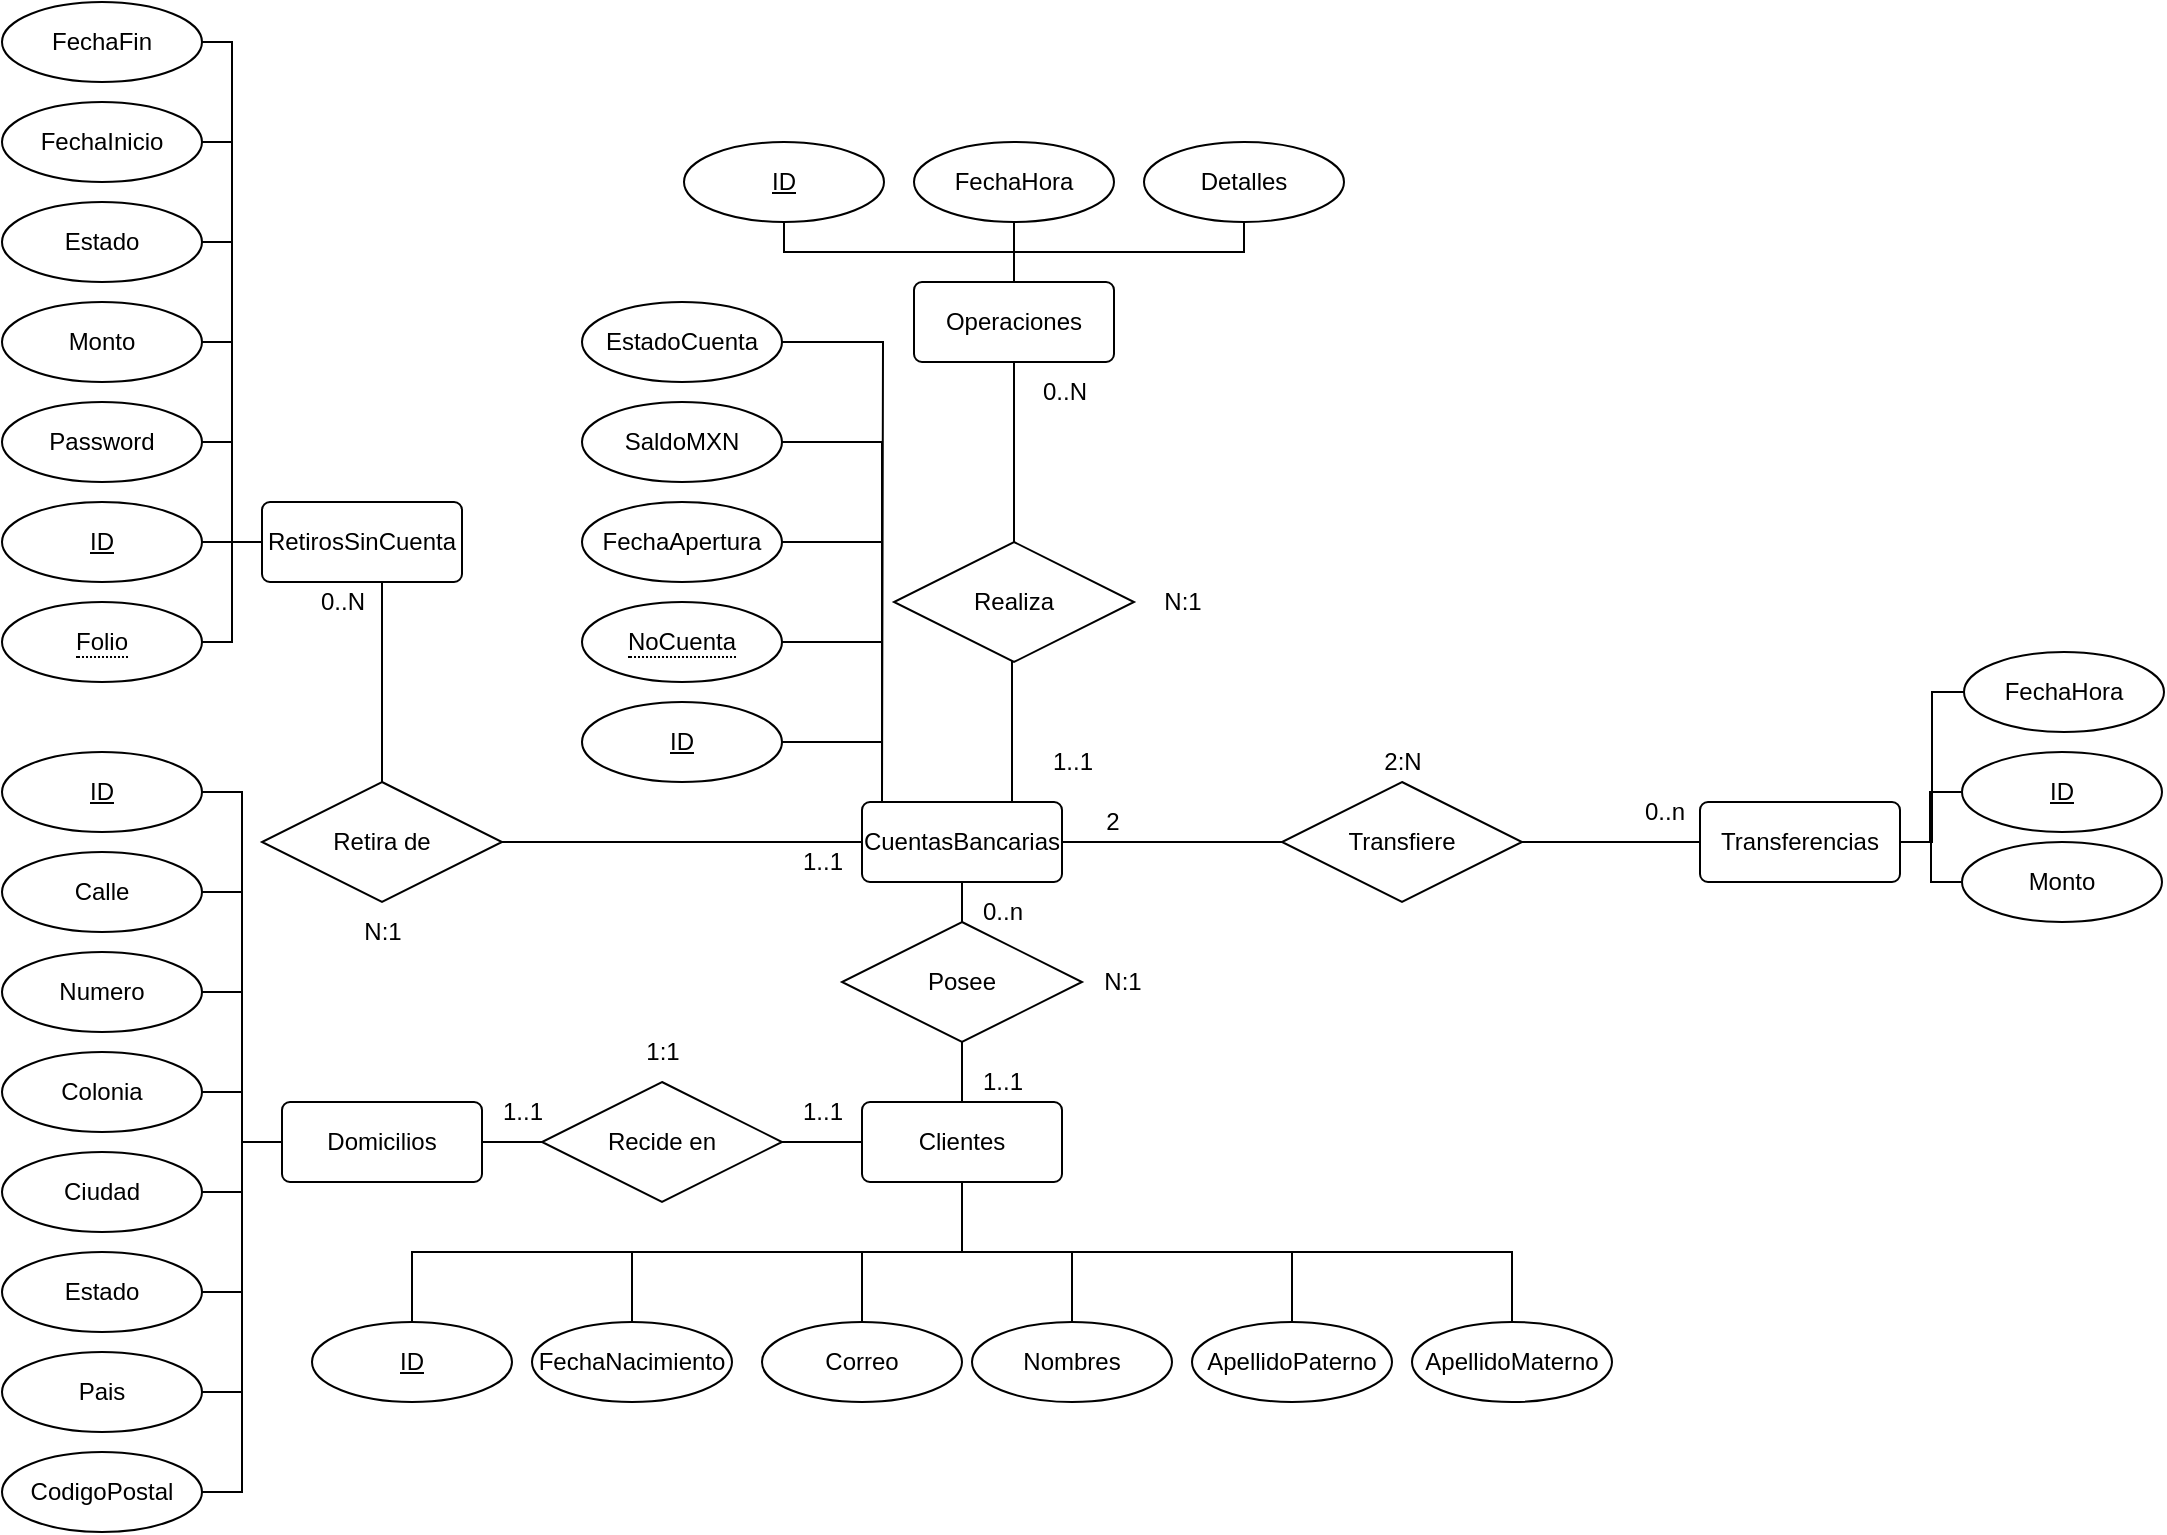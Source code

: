 <mxfile version="20.3.0" type="device"><diagram id="FTjjkDcFqtZ9hvYi8nfr" name="Página-1"><mxGraphModel dx="2249" dy="2026" grid="1" gridSize="10" guides="1" tooltips="1" connect="1" arrows="1" fold="1" page="1" pageScale="1" pageWidth="827" pageHeight="1169" math="0" shadow="0"><root><mxCell id="0"/><mxCell id="1" parent="0"/><mxCell id="m9mC9XjdHp8ycfuZc2wy-53" style="edgeStyle=orthogonalEdgeStyle;rounded=0;orthogonalLoop=1;jettySize=auto;html=1;entryX=1;entryY=0.5;entryDx=0;entryDy=0;endArrow=none;endFill=0;" parent="1" source="m9mC9XjdHp8ycfuZc2wy-1" target="m9mC9XjdHp8ycfuZc2wy-52" edge="1"><mxGeometry relative="1" as="geometry"/></mxCell><mxCell id="m9mC9XjdHp8ycfuZc2wy-61" style="edgeStyle=elbowEdgeStyle;rounded=0;orthogonalLoop=1;jettySize=auto;html=1;entryX=0.5;entryY=0;entryDx=0;entryDy=0;endArrow=none;endFill=0;elbow=vertical;exitX=0.5;exitY=1;exitDx=0;exitDy=0;" parent="1" source="m9mC9XjdHp8ycfuZc2wy-1" target="m9mC9XjdHp8ycfuZc2wy-6" edge="1"><mxGeometry relative="1" as="geometry"><mxPoint x="-61" y="140" as="sourcePoint"/></mxGeometry></mxCell><mxCell id="m9mC9XjdHp8ycfuZc2wy-63" style="edgeStyle=elbowEdgeStyle;rounded=0;orthogonalLoop=1;jettySize=auto;elbow=vertical;html=1;entryX=0.5;entryY=0;entryDx=0;entryDy=0;endArrow=none;endFill=0;exitX=0.5;exitY=1;exitDx=0;exitDy=0;" parent="1" source="m9mC9XjdHp8ycfuZc2wy-1" target="m9mC9XjdHp8ycfuZc2wy-18" edge="1"><mxGeometry relative="1" as="geometry"><mxPoint x="-61" y="140" as="sourcePoint"/></mxGeometry></mxCell><mxCell id="m9mC9XjdHp8ycfuZc2wy-64" style="edgeStyle=elbowEdgeStyle;rounded=0;orthogonalLoop=1;jettySize=auto;elbow=vertical;html=1;entryX=0.5;entryY=0;entryDx=0;entryDy=0;endArrow=none;endFill=0;exitX=0.5;exitY=1;exitDx=0;exitDy=0;" parent="1" source="m9mC9XjdHp8ycfuZc2wy-1" target="lyhum55Gb4FlezM_XNQf-1" edge="1"><mxGeometry relative="1" as="geometry"><mxPoint x="-61" y="140" as="sourcePoint"/><mxPoint x="-5" y="190" as="targetPoint"/></mxGeometry></mxCell><mxCell id="m9mC9XjdHp8ycfuZc2wy-74" style="edgeStyle=elbowEdgeStyle;rounded=0;orthogonalLoop=1;jettySize=auto;elbow=vertical;html=1;entryX=0.5;entryY=1;entryDx=0;entryDy=0;endArrow=none;endFill=0;" parent="1" source="m9mC9XjdHp8ycfuZc2wy-1" target="m9mC9XjdHp8ycfuZc2wy-73" edge="1"><mxGeometry relative="1" as="geometry"/></mxCell><mxCell id="m9mC9XjdHp8ycfuZc2wy-1" value="Clientes" style="rounded=1;arcSize=10;whiteSpace=wrap;html=1;align=center;" parent="1" vertex="1"><mxGeometry y="80" width="100" height="40" as="geometry"/></mxCell><mxCell id="m9mC9XjdHp8ycfuZc2wy-91" style="edgeStyle=elbowEdgeStyle;rounded=0;orthogonalLoop=1;jettySize=auto;elbow=vertical;html=1;entryX=0;entryY=0.5;entryDx=0;entryDy=0;endArrow=none;endFill=0;" parent="1" source="m9mC9XjdHp8ycfuZc2wy-2" target="m9mC9XjdHp8ycfuZc2wy-89" edge="1"><mxGeometry relative="1" as="geometry"/></mxCell><mxCell id="PEj02GOpsiU0DSrF0tjq-26" style="edgeStyle=elbowEdgeStyle;rounded=0;orthogonalLoop=1;jettySize=auto;html=1;entryX=1;entryY=0.5;entryDx=0;entryDy=0;endArrow=none;endFill=0;" parent="1" source="m9mC9XjdHp8ycfuZc2wy-2" target="m9mC9XjdHp8ycfuZc2wy-7" edge="1"><mxGeometry relative="1" as="geometry"><Array as="points"><mxPoint x="10" y="-80"/></Array></mxGeometry></mxCell><mxCell id="m9mC9XjdHp8ycfuZc2wy-2" value="CuentasBancarias" style="rounded=1;arcSize=10;whiteSpace=wrap;html=1;align=center;" parent="1" vertex="1"><mxGeometry y="-70" width="100" height="40" as="geometry"/></mxCell><mxCell id="PEj02GOpsiU0DSrF0tjq-31" style="edgeStyle=elbowEdgeStyle;rounded=0;orthogonalLoop=1;jettySize=auto;html=1;endArrow=none;endFill=0;" parent="1" source="m9mC9XjdHp8ycfuZc2wy-4" target="m9mC9XjdHp8ycfuZc2wy-112" edge="1"><mxGeometry relative="1" as="geometry"/></mxCell><mxCell id="PEj02GOpsiU0DSrF0tjq-33" style="edgeStyle=elbowEdgeStyle;rounded=0;orthogonalLoop=1;jettySize=auto;html=1;entryX=0.5;entryY=1;entryDx=0;entryDy=0;endArrow=none;endFill=0;elbow=vertical;" parent="1" source="m9mC9XjdHp8ycfuZc2wy-4" target="m9mC9XjdHp8ycfuZc2wy-8" edge="1"><mxGeometry relative="1" as="geometry"/></mxCell><mxCell id="PEj02GOpsiU0DSrF0tjq-34" style="edgeStyle=elbowEdgeStyle;rounded=0;orthogonalLoop=1;jettySize=auto;elbow=vertical;html=1;entryX=0.5;entryY=1;entryDx=0;entryDy=0;endArrow=none;endFill=0;" parent="1" source="m9mC9XjdHp8ycfuZc2wy-4" target="m9mC9XjdHp8ycfuZc2wy-35" edge="1"><mxGeometry relative="1" as="geometry"/></mxCell><mxCell id="PEj02GOpsiU0DSrF0tjq-35" style="edgeStyle=elbowEdgeStyle;rounded=0;orthogonalLoop=1;jettySize=auto;elbow=vertical;html=1;entryX=0.5;entryY=1;entryDx=0;entryDy=0;endArrow=none;endFill=0;" parent="1" source="m9mC9XjdHp8ycfuZc2wy-4" target="m9mC9XjdHp8ycfuZc2wy-42" edge="1"><mxGeometry relative="1" as="geometry"/></mxCell><mxCell id="m9mC9XjdHp8ycfuZc2wy-4" value="Operaciones" style="rounded=1;arcSize=10;whiteSpace=wrap;html=1;align=center;" parent="1" vertex="1"><mxGeometry x="26" y="-330" width="100" height="40" as="geometry"/></mxCell><mxCell id="m9mC9XjdHp8ycfuZc2wy-102" style="edgeStyle=elbowEdgeStyle;rounded=0;orthogonalLoop=1;jettySize=auto;html=1;entryX=0.5;entryY=0;entryDx=0;entryDy=0;endArrow=none;endFill=0;" parent="1" source="m9mC9XjdHp8ycfuZc2wy-5" target="m9mC9XjdHp8ycfuZc2wy-101" edge="1"><mxGeometry relative="1" as="geometry"/></mxCell><mxCell id="m9mC9XjdHp8ycfuZc2wy-118" style="edgeStyle=elbowEdgeStyle;rounded=0;orthogonalLoop=1;jettySize=auto;html=1;entryX=1;entryY=0.5;entryDx=0;entryDy=0;fontColor=#08EFFF;endArrow=none;endFill=0;" parent="1" source="m9mC9XjdHp8ycfuZc2wy-5" target="m9mC9XjdHp8ycfuZc2wy-117" edge="1"><mxGeometry relative="1" as="geometry"/></mxCell><mxCell id="PEj02GOpsiU0DSrF0tjq-2" style="edgeStyle=elbowEdgeStyle;rounded=0;orthogonalLoop=1;jettySize=auto;html=1;entryX=1;entryY=0.5;entryDx=0;entryDy=0;endArrow=none;endFill=0;" parent="1" source="m9mC9XjdHp8ycfuZc2wy-5" target="PEj02GOpsiU0DSrF0tjq-1" edge="1"><mxGeometry relative="1" as="geometry"/></mxCell><mxCell id="PEj02GOpsiU0DSrF0tjq-6" style="edgeStyle=elbowEdgeStyle;rounded=0;orthogonalLoop=1;jettySize=auto;html=1;entryX=1;entryY=0.5;entryDx=0;entryDy=0;endArrow=none;endFill=0;" parent="1" source="m9mC9XjdHp8ycfuZc2wy-5" target="PEj02GOpsiU0DSrF0tjq-4" edge="1"><mxGeometry relative="1" as="geometry"/></mxCell><mxCell id="PEj02GOpsiU0DSrF0tjq-7" style="edgeStyle=elbowEdgeStyle;rounded=0;orthogonalLoop=1;jettySize=auto;html=1;entryX=1;entryY=0.5;entryDx=0;entryDy=0;endArrow=none;endFill=0;" parent="1" source="m9mC9XjdHp8ycfuZc2wy-5" target="PEj02GOpsiU0DSrF0tjq-5" edge="1"><mxGeometry relative="1" as="geometry"/></mxCell><mxCell id="m9mC9XjdHp8ycfuZc2wy-5" value="RetirosSinCuenta" style="rounded=1;arcSize=10;whiteSpace=wrap;html=1;align=center;" parent="1" vertex="1"><mxGeometry x="-300" y="-220" width="100" height="40" as="geometry"/></mxCell><mxCell id="m9mC9XjdHp8ycfuZc2wy-6" value="ID" style="ellipse;whiteSpace=wrap;html=1;align=center;fontStyle=4;" parent="1" vertex="1"><mxGeometry x="-275" y="190" width="100" height="40" as="geometry"/></mxCell><mxCell id="m9mC9XjdHp8ycfuZc2wy-7" value="ID" style="ellipse;whiteSpace=wrap;html=1;align=center;fontStyle=4;" parent="1" vertex="1"><mxGeometry x="-140" y="-120" width="100" height="40" as="geometry"/></mxCell><mxCell id="m9mC9XjdHp8ycfuZc2wy-8" value="ID" style="ellipse;whiteSpace=wrap;html=1;align=center;fontStyle=4;" parent="1" vertex="1"><mxGeometry x="-89" y="-400" width="100" height="40" as="geometry"/></mxCell><mxCell id="m9mC9XjdHp8ycfuZc2wy-98" style="edgeStyle=elbowEdgeStyle;rounded=0;orthogonalLoop=1;jettySize=auto;elbow=vertical;html=1;entryX=0;entryY=0.5;entryDx=0;entryDy=0;endArrow=none;endFill=0;" parent="1" source="m9mC9XjdHp8ycfuZc2wy-10" target="m9mC9XjdHp8ycfuZc2wy-5" edge="1"><mxGeometry relative="1" as="geometry"/></mxCell><mxCell id="m9mC9XjdHp8ycfuZc2wy-10" value="ID" style="ellipse;whiteSpace=wrap;html=1;align=center;fontStyle=4;" parent="1" vertex="1"><mxGeometry x="-430" y="-220" width="100" height="40" as="geometry"/></mxCell><mxCell id="PEj02GOpsiU0DSrF0tjq-28" style="edgeStyle=elbowEdgeStyle;rounded=0;orthogonalLoop=1;jettySize=auto;html=1;entryX=0.25;entryY=0;entryDx=0;entryDy=0;endArrow=none;endFill=0;" parent="1" source="m9mC9XjdHp8ycfuZc2wy-12" target="m9mC9XjdHp8ycfuZc2wy-2" edge="1"><mxGeometry relative="1" as="geometry"><Array as="points"><mxPoint x="10" y="-160"/></Array></mxGeometry></mxCell><mxCell id="m9mC9XjdHp8ycfuZc2wy-12" value="FechaApertura" style="ellipse;whiteSpace=wrap;html=1;align=center;" parent="1" vertex="1"><mxGeometry x="-140" y="-220" width="100" height="40" as="geometry"/></mxCell><mxCell id="PEj02GOpsiU0DSrF0tjq-29" style="edgeStyle=elbowEdgeStyle;rounded=0;orthogonalLoop=1;jettySize=auto;html=1;entryX=0.25;entryY=0;entryDx=0;entryDy=0;endArrow=none;endFill=0;" parent="1" source="m9mC9XjdHp8ycfuZc2wy-13" target="m9mC9XjdHp8ycfuZc2wy-2" edge="1"><mxGeometry relative="1" as="geometry"><Array as="points"><mxPoint x="10" y="-200"/></Array></mxGeometry></mxCell><mxCell id="m9mC9XjdHp8ycfuZc2wy-13" value="SaldoMXN" style="ellipse;whiteSpace=wrap;html=1;align=center;" parent="1" vertex="1"><mxGeometry x="-140" y="-270" width="100" height="40" as="geometry"/></mxCell><mxCell id="m9mC9XjdHp8ycfuZc2wy-70" style="edgeStyle=elbowEdgeStyle;rounded=0;orthogonalLoop=1;jettySize=auto;elbow=vertical;html=1;entryX=0.5;entryY=1;entryDx=0;entryDy=0;endArrow=none;endFill=0;" parent="1" source="m9mC9XjdHp8ycfuZc2wy-15" target="m9mC9XjdHp8ycfuZc2wy-1" edge="1"><mxGeometry relative="1" as="geometry"/></mxCell><mxCell id="m9mC9XjdHp8ycfuZc2wy-15" value="Nombres" style="ellipse;whiteSpace=wrap;html=1;align=center;" parent="1" vertex="1"><mxGeometry x="55" y="190" width="100" height="40" as="geometry"/></mxCell><mxCell id="m9mC9XjdHp8ycfuZc2wy-71" style="edgeStyle=elbowEdgeStyle;rounded=0;orthogonalLoop=1;jettySize=auto;elbow=vertical;html=1;entryX=0.5;entryY=1;entryDx=0;entryDy=0;endArrow=none;endFill=0;" parent="1" source="m9mC9XjdHp8ycfuZc2wy-16" target="m9mC9XjdHp8ycfuZc2wy-1" edge="1"><mxGeometry relative="1" as="geometry"/></mxCell><mxCell id="m9mC9XjdHp8ycfuZc2wy-16" value="ApellidoPaterno" style="ellipse;whiteSpace=wrap;html=1;align=center;" parent="1" vertex="1"><mxGeometry x="165" y="190" width="100" height="40" as="geometry"/></mxCell><mxCell id="m9mC9XjdHp8ycfuZc2wy-72" style="edgeStyle=elbowEdgeStyle;rounded=0;orthogonalLoop=1;jettySize=auto;elbow=vertical;html=1;entryX=0.5;entryY=1;entryDx=0;entryDy=0;endArrow=none;endFill=0;" parent="1" source="m9mC9XjdHp8ycfuZc2wy-17" target="m9mC9XjdHp8ycfuZc2wy-1" edge="1"><mxGeometry relative="1" as="geometry"/></mxCell><mxCell id="m9mC9XjdHp8ycfuZc2wy-17" value="ApellidoMaterno" style="ellipse;whiteSpace=wrap;html=1;align=center;" parent="1" vertex="1"><mxGeometry x="275" y="190" width="100" height="40" as="geometry"/></mxCell><mxCell id="m9mC9XjdHp8ycfuZc2wy-18" value="FechaNacimiento" style="ellipse;whiteSpace=wrap;html=1;align=center;" parent="1" vertex="1"><mxGeometry x="-165" y="190" width="100" height="40" as="geometry"/></mxCell><mxCell id="m9mC9XjdHp8ycfuZc2wy-44" style="edgeStyle=orthogonalEdgeStyle;rounded=0;orthogonalLoop=1;jettySize=auto;html=1;entryX=1;entryY=0.5;entryDx=0;entryDy=0;endArrow=none;endFill=0;" parent="1" source="m9mC9XjdHp8ycfuZc2wy-20" target="m9mC9XjdHp8ycfuZc2wy-22" edge="1"><mxGeometry relative="1" as="geometry"/></mxCell><mxCell id="m9mC9XjdHp8ycfuZc2wy-20" value="Domicilios" style="rounded=1;arcSize=10;whiteSpace=wrap;html=1;align=center;" parent="1" vertex="1"><mxGeometry x="-290" y="80" width="100" height="40" as="geometry"/></mxCell><mxCell id="m9mC9XjdHp8ycfuZc2wy-22" value="ID" style="ellipse;whiteSpace=wrap;html=1;align=center;fontStyle=4;" parent="1" vertex="1"><mxGeometry x="-430" y="-95" width="100" height="40" as="geometry"/></mxCell><mxCell id="m9mC9XjdHp8ycfuZc2wy-45" style="edgeStyle=orthogonalEdgeStyle;rounded=0;orthogonalLoop=1;jettySize=auto;html=1;entryX=0;entryY=0.5;entryDx=0;entryDy=0;endArrow=none;endFill=0;" parent="1" source="m9mC9XjdHp8ycfuZc2wy-23" target="m9mC9XjdHp8ycfuZc2wy-20" edge="1"><mxGeometry relative="1" as="geometry"/></mxCell><mxCell id="m9mC9XjdHp8ycfuZc2wy-23" value="Calle" style="ellipse;whiteSpace=wrap;html=1;align=center;" parent="1" vertex="1"><mxGeometry x="-430" y="-45" width="100" height="40" as="geometry"/></mxCell><mxCell id="m9mC9XjdHp8ycfuZc2wy-46" style="edgeStyle=orthogonalEdgeStyle;rounded=0;orthogonalLoop=1;jettySize=auto;html=1;entryX=0;entryY=0.5;entryDx=0;entryDy=0;endArrow=none;endFill=0;" parent="1" source="m9mC9XjdHp8ycfuZc2wy-24" target="m9mC9XjdHp8ycfuZc2wy-20" edge="1"><mxGeometry relative="1" as="geometry"/></mxCell><mxCell id="m9mC9XjdHp8ycfuZc2wy-24" value="Numero" style="ellipse;whiteSpace=wrap;html=1;align=center;" parent="1" vertex="1"><mxGeometry x="-430" y="5" width="100" height="40" as="geometry"/></mxCell><mxCell id="m9mC9XjdHp8ycfuZc2wy-47" style="edgeStyle=orthogonalEdgeStyle;rounded=0;orthogonalLoop=1;jettySize=auto;html=1;entryX=0;entryY=0.5;entryDx=0;entryDy=0;endArrow=none;endFill=0;" parent="1" source="m9mC9XjdHp8ycfuZc2wy-25" target="m9mC9XjdHp8ycfuZc2wy-20" edge="1"><mxGeometry relative="1" as="geometry"/></mxCell><mxCell id="m9mC9XjdHp8ycfuZc2wy-25" value="Colonia" style="ellipse;whiteSpace=wrap;html=1;align=center;" parent="1" vertex="1"><mxGeometry x="-430" y="55" width="100" height="40" as="geometry"/></mxCell><mxCell id="m9mC9XjdHp8ycfuZc2wy-48" style="edgeStyle=orthogonalEdgeStyle;rounded=0;orthogonalLoop=1;jettySize=auto;html=1;entryX=0;entryY=0.5;entryDx=0;entryDy=0;endArrow=none;endFill=0;" parent="1" source="m9mC9XjdHp8ycfuZc2wy-26" target="m9mC9XjdHp8ycfuZc2wy-20" edge="1"><mxGeometry relative="1" as="geometry"/></mxCell><mxCell id="m9mC9XjdHp8ycfuZc2wy-26" value="Ciudad" style="ellipse;whiteSpace=wrap;html=1;align=center;" parent="1" vertex="1"><mxGeometry x="-430" y="105" width="100" height="40" as="geometry"/></mxCell><mxCell id="m9mC9XjdHp8ycfuZc2wy-49" style="edgeStyle=orthogonalEdgeStyle;rounded=0;orthogonalLoop=1;jettySize=auto;html=1;entryX=0;entryY=0.5;entryDx=0;entryDy=0;endArrow=none;endFill=0;" parent="1" source="m9mC9XjdHp8ycfuZc2wy-27" target="m9mC9XjdHp8ycfuZc2wy-20" edge="1"><mxGeometry relative="1" as="geometry"/></mxCell><mxCell id="m9mC9XjdHp8ycfuZc2wy-27" value="Estado" style="ellipse;whiteSpace=wrap;html=1;align=center;" parent="1" vertex="1"><mxGeometry x="-430" y="155" width="100" height="40" as="geometry"/></mxCell><mxCell id="m9mC9XjdHp8ycfuZc2wy-50" style="edgeStyle=orthogonalEdgeStyle;rounded=0;orthogonalLoop=1;jettySize=auto;html=1;entryX=0;entryY=0.5;entryDx=0;entryDy=0;endArrow=none;endFill=0;" parent="1" source="m9mC9XjdHp8ycfuZc2wy-28" target="m9mC9XjdHp8ycfuZc2wy-20" edge="1"><mxGeometry relative="1" as="geometry"/></mxCell><mxCell id="m9mC9XjdHp8ycfuZc2wy-28" value="Pais" style="ellipse;whiteSpace=wrap;html=1;align=center;" parent="1" vertex="1"><mxGeometry x="-430" y="205" width="100" height="40" as="geometry"/></mxCell><mxCell id="m9mC9XjdHp8ycfuZc2wy-51" style="edgeStyle=orthogonalEdgeStyle;rounded=0;orthogonalLoop=1;jettySize=auto;html=1;entryX=0;entryY=0.5;entryDx=0;entryDy=0;endArrow=none;endFill=0;" parent="1" source="m9mC9XjdHp8ycfuZc2wy-29" target="m9mC9XjdHp8ycfuZc2wy-20" edge="1"><mxGeometry relative="1" as="geometry"/></mxCell><mxCell id="m9mC9XjdHp8ycfuZc2wy-29" value="CodigoPostal" style="ellipse;whiteSpace=wrap;html=1;align=center;" parent="1" vertex="1"><mxGeometry x="-430" y="255" width="100" height="40" as="geometry"/></mxCell><mxCell id="m9mC9XjdHp8ycfuZc2wy-35" value="FechaHora" style="ellipse;whiteSpace=wrap;html=1;align=center;" parent="1" vertex="1"><mxGeometry x="26" y="-400" width="100" height="40" as="geometry"/></mxCell><mxCell id="PEj02GOpsiU0DSrF0tjq-27" style="edgeStyle=elbowEdgeStyle;rounded=0;orthogonalLoop=1;jettySize=auto;html=1;entryX=0.25;entryY=0;entryDx=0;entryDy=0;endArrow=none;endFill=0;" parent="1" source="m9mC9XjdHp8ycfuZc2wy-38" target="m9mC9XjdHp8ycfuZc2wy-2" edge="1"><mxGeometry relative="1" as="geometry"><Array as="points"><mxPoint x="10" y="-120"/></Array></mxGeometry></mxCell><mxCell id="m9mC9XjdHp8ycfuZc2wy-38" value="&lt;span style=&quot;border-bottom: 1px dotted&quot;&gt;NoCuenta&lt;/span&gt;" style="ellipse;whiteSpace=wrap;html=1;align=center;" parent="1" vertex="1"><mxGeometry x="-140" y="-170" width="100" height="40" as="geometry"/></mxCell><mxCell id="m9mC9XjdHp8ycfuZc2wy-99" style="edgeStyle=elbowEdgeStyle;rounded=0;orthogonalLoop=1;jettySize=auto;html=1;entryX=0;entryY=0.5;entryDx=0;entryDy=0;endArrow=none;endFill=0;" parent="1" source="m9mC9XjdHp8ycfuZc2wy-39" target="m9mC9XjdHp8ycfuZc2wy-5" edge="1"><mxGeometry relative="1" as="geometry"/></mxCell><mxCell id="m9mC9XjdHp8ycfuZc2wy-39" value="&lt;span style=&quot;border-bottom: 1px dotted&quot;&gt;Folio&lt;/span&gt;" style="ellipse;whiteSpace=wrap;html=1;align=center;" parent="1" vertex="1"><mxGeometry x="-430" y="-170" width="100" height="40" as="geometry"/></mxCell><mxCell id="m9mC9XjdHp8ycfuZc2wy-100" style="edgeStyle=elbowEdgeStyle;rounded=0;orthogonalLoop=1;jettySize=auto;html=1;entryX=0;entryY=0.5;entryDx=0;entryDy=0;endArrow=none;endFill=0;" parent="1" source="m9mC9XjdHp8ycfuZc2wy-41" target="m9mC9XjdHp8ycfuZc2wy-5" edge="1"><mxGeometry relative="1" as="geometry"/></mxCell><mxCell id="m9mC9XjdHp8ycfuZc2wy-41" value="Password" style="ellipse;whiteSpace=wrap;html=1;align=center;" parent="1" vertex="1"><mxGeometry x="-430" y="-270" width="100" height="40" as="geometry"/></mxCell><mxCell id="m9mC9XjdHp8ycfuZc2wy-42" value="Detalles" style="ellipse;whiteSpace=wrap;html=1;align=center;" parent="1" vertex="1"><mxGeometry x="141" y="-400" width="100" height="40" as="geometry"/></mxCell><mxCell id="m9mC9XjdHp8ycfuZc2wy-54" style="edgeStyle=orthogonalEdgeStyle;rounded=0;orthogonalLoop=1;jettySize=auto;html=1;entryX=1;entryY=0.5;entryDx=0;entryDy=0;endArrow=none;endFill=0;" parent="1" source="m9mC9XjdHp8ycfuZc2wy-52" target="m9mC9XjdHp8ycfuZc2wy-20" edge="1"><mxGeometry relative="1" as="geometry"/></mxCell><mxCell id="m9mC9XjdHp8ycfuZc2wy-52" value="Recide en" style="shape=rhombus;perimeter=rhombusPerimeter;whiteSpace=wrap;html=1;align=center;endArrow=none;endFill=0;" parent="1" vertex="1"><mxGeometry x="-160" y="70" width="120" height="60" as="geometry"/></mxCell><mxCell id="m9mC9XjdHp8ycfuZc2wy-55" value="1..1" style="text;html=1;align=center;verticalAlign=middle;resizable=0;points=[];autosize=1;strokeColor=none;fillColor=none;" parent="1" vertex="1"><mxGeometry x="-190" y="70" width="40" height="30" as="geometry"/></mxCell><mxCell id="m9mC9XjdHp8ycfuZc2wy-57" value="1..1" style="text;html=1;align=center;verticalAlign=middle;resizable=0;points=[];autosize=1;strokeColor=none;fillColor=none;" parent="1" vertex="1"><mxGeometry x="-40" y="70" width="40" height="30" as="geometry"/></mxCell><mxCell id="m9mC9XjdHp8ycfuZc2wy-58" value="1:1" style="text;html=1;align=center;verticalAlign=middle;resizable=0;points=[];autosize=1;strokeColor=none;fillColor=none;" parent="1" vertex="1"><mxGeometry x="-120" y="40" width="40" height="30" as="geometry"/></mxCell><mxCell id="m9mC9XjdHp8ycfuZc2wy-75" style="edgeStyle=elbowEdgeStyle;rounded=0;orthogonalLoop=1;jettySize=auto;elbow=vertical;html=1;entryX=0.5;entryY=1;entryDx=0;entryDy=0;endArrow=none;endFill=0;" parent="1" source="m9mC9XjdHp8ycfuZc2wy-73" target="m9mC9XjdHp8ycfuZc2wy-2" edge="1"><mxGeometry relative="1" as="geometry"/></mxCell><mxCell id="m9mC9XjdHp8ycfuZc2wy-73" value="Posee" style="shape=rhombus;perimeter=rhombusPerimeter;whiteSpace=wrap;html=1;align=center;endArrow=none;endFill=0;" parent="1" vertex="1"><mxGeometry x="-10" y="-10" width="120" height="60" as="geometry"/></mxCell><mxCell id="m9mC9XjdHp8ycfuZc2wy-76" value="1..1" style="text;html=1;align=center;verticalAlign=middle;resizable=0;points=[];autosize=1;strokeColor=none;fillColor=none;" parent="1" vertex="1"><mxGeometry x="50" y="55" width="40" height="30" as="geometry"/></mxCell><mxCell id="m9mC9XjdHp8ycfuZc2wy-77" value="0..n" style="text;html=1;align=center;verticalAlign=middle;resizable=0;points=[];autosize=1;strokeColor=none;fillColor=none;" parent="1" vertex="1"><mxGeometry x="50" y="-30" width="40" height="30" as="geometry"/></mxCell><mxCell id="m9mC9XjdHp8ycfuZc2wy-82" value="N:1" style="text;html=1;align=center;verticalAlign=middle;resizable=0;points=[];autosize=1;strokeColor=none;fillColor=none;" parent="1" vertex="1"><mxGeometry x="110" y="5" width="40" height="30" as="geometry"/></mxCell><mxCell id="PEj02GOpsiU0DSrF0tjq-17" style="edgeStyle=elbowEdgeStyle;rounded=0;orthogonalLoop=1;jettySize=auto;html=1;entryX=0;entryY=0.5;entryDx=0;entryDy=0;endArrow=none;endFill=0;" parent="1" source="m9mC9XjdHp8ycfuZc2wy-89" target="PEj02GOpsiU0DSrF0tjq-16" edge="1"><mxGeometry relative="1" as="geometry"/></mxCell><mxCell id="m9mC9XjdHp8ycfuZc2wy-89" value="Transfiere" style="shape=rhombus;perimeter=rhombusPerimeter;whiteSpace=wrap;html=1;align=center;endArrow=none;endFill=0;" parent="1" vertex="1"><mxGeometry x="210" y="-80" width="120" height="60" as="geometry"/></mxCell><mxCell id="m9mC9XjdHp8ycfuZc2wy-95" value="2" style="text;html=1;align=center;verticalAlign=middle;resizable=0;points=[];autosize=1;strokeColor=none;fillColor=none;" parent="1" vertex="1"><mxGeometry x="110" y="-75" width="30" height="30" as="geometry"/></mxCell><mxCell id="m9mC9XjdHp8ycfuZc2wy-103" style="edgeStyle=elbowEdgeStyle;rounded=0;orthogonalLoop=1;jettySize=auto;html=1;entryX=0;entryY=0.5;entryDx=0;entryDy=0;endArrow=none;endFill=0;" parent="1" source="m9mC9XjdHp8ycfuZc2wy-101" target="m9mC9XjdHp8ycfuZc2wy-2" edge="1"><mxGeometry relative="1" as="geometry"/></mxCell><mxCell id="m9mC9XjdHp8ycfuZc2wy-101" value="Retira de" style="shape=rhombus;perimeter=rhombusPerimeter;whiteSpace=wrap;html=1;align=center;endArrow=none;endFill=0;" parent="1" vertex="1"><mxGeometry x="-300" y="-80" width="120" height="60" as="geometry"/></mxCell><mxCell id="m9mC9XjdHp8ycfuZc2wy-104" value="0..N" style="text;html=1;align=center;verticalAlign=middle;resizable=0;points=[];autosize=1;strokeColor=none;fillColor=none;" parent="1" vertex="1"><mxGeometry x="-285" y="-185" width="50" height="30" as="geometry"/></mxCell><mxCell id="m9mC9XjdHp8ycfuZc2wy-105" value="1..1" style="text;html=1;align=center;verticalAlign=middle;resizable=0;points=[];autosize=1;strokeColor=none;fillColor=none;" parent="1" vertex="1"><mxGeometry x="-40" y="-55" width="40" height="30" as="geometry"/></mxCell><mxCell id="m9mC9XjdHp8ycfuZc2wy-106" value="N:1" style="text;html=1;align=center;verticalAlign=middle;resizable=0;points=[];autosize=1;strokeColor=none;fillColor=none;" parent="1" vertex="1"><mxGeometry x="-260" y="-20" width="40" height="30" as="geometry"/></mxCell><mxCell id="PEj02GOpsiU0DSrF0tjq-30" style="edgeStyle=elbowEdgeStyle;rounded=0;orthogonalLoop=1;jettySize=auto;html=1;entryX=0.75;entryY=0;entryDx=0;entryDy=0;endArrow=none;endFill=0;" parent="1" source="m9mC9XjdHp8ycfuZc2wy-112" target="m9mC9XjdHp8ycfuZc2wy-2" edge="1"><mxGeometry relative="1" as="geometry"/></mxCell><mxCell id="m9mC9XjdHp8ycfuZc2wy-112" value="Realiza" style="shape=rhombus;perimeter=rhombusPerimeter;whiteSpace=wrap;html=1;align=center;endArrow=none;endFill=0;" parent="1" vertex="1"><mxGeometry x="16" y="-200" width="120" height="60" as="geometry"/></mxCell><mxCell id="m9mC9XjdHp8ycfuZc2wy-114" value="1..1" style="text;html=1;align=center;verticalAlign=middle;resizable=0;points=[];autosize=1;strokeColor=none;fillColor=none;" parent="1" vertex="1"><mxGeometry x="85" y="-105" width="40" height="30" as="geometry"/></mxCell><mxCell id="m9mC9XjdHp8ycfuZc2wy-115" value="0..N" style="text;html=1;align=center;verticalAlign=middle;resizable=0;points=[];autosize=1;strokeColor=none;fillColor=none;" parent="1" vertex="1"><mxGeometry x="76" y="-290" width="50" height="30" as="geometry"/></mxCell><mxCell id="m9mC9XjdHp8ycfuZc2wy-116" value="N:1" style="text;html=1;align=center;verticalAlign=middle;resizable=0;points=[];autosize=1;strokeColor=none;fillColor=none;" parent="1" vertex="1"><mxGeometry x="140" y="-185" width="40" height="30" as="geometry"/></mxCell><mxCell id="m9mC9XjdHp8ycfuZc2wy-117" value="Monto" style="ellipse;whiteSpace=wrap;html=1;align=center;" parent="1" vertex="1"><mxGeometry x="-430" y="-320" width="100" height="40" as="geometry"/></mxCell><mxCell id="lyhum55Gb4FlezM_XNQf-1" value="Correo" style="ellipse;whiteSpace=wrap;html=1;align=center;" parent="1" vertex="1"><mxGeometry x="-50" y="190" width="100" height="40" as="geometry"/></mxCell><mxCell id="PEj02GOpsiU0DSrF0tjq-1" value="Estado" style="ellipse;whiteSpace=wrap;html=1;align=center;" parent="1" vertex="1"><mxGeometry x="-430" y="-370" width="100" height="40" as="geometry"/></mxCell><mxCell id="PEj02GOpsiU0DSrF0tjq-4" value="FechaInicio" style="ellipse;whiteSpace=wrap;html=1;align=center;" parent="1" vertex="1"><mxGeometry x="-430" y="-420" width="100" height="40" as="geometry"/></mxCell><mxCell id="PEj02GOpsiU0DSrF0tjq-5" value="FechaFin" style="ellipse;whiteSpace=wrap;html=1;align=center;" parent="1" vertex="1"><mxGeometry x="-430" y="-470" width="100" height="40" as="geometry"/></mxCell><mxCell id="PEj02GOpsiU0DSrF0tjq-13" value="ID" style="ellipse;whiteSpace=wrap;html=1;align=center;fontStyle=4;" parent="1" vertex="1"><mxGeometry x="550" y="-95" width="100" height="40" as="geometry"/></mxCell><mxCell id="PEj02GOpsiU0DSrF0tjq-14" value="Monto" style="ellipse;whiteSpace=wrap;html=1;align=center;" parent="1" vertex="1"><mxGeometry x="550" y="-50" width="100" height="40" as="geometry"/></mxCell><mxCell id="PEj02GOpsiU0DSrF0tjq-15" value="FechaHora" style="ellipse;whiteSpace=wrap;html=1;align=center;" parent="1" vertex="1"><mxGeometry x="551" y="-145" width="100" height="40" as="geometry"/></mxCell><mxCell id="PEj02GOpsiU0DSrF0tjq-22" style="edgeStyle=elbowEdgeStyle;rounded=0;orthogonalLoop=1;jettySize=auto;html=1;entryX=0;entryY=0.5;entryDx=0;entryDy=0;endArrow=none;endFill=0;" parent="1" source="PEj02GOpsiU0DSrF0tjq-16" target="PEj02GOpsiU0DSrF0tjq-15" edge="1"><mxGeometry relative="1" as="geometry"/></mxCell><mxCell id="PEj02GOpsiU0DSrF0tjq-23" style="edgeStyle=elbowEdgeStyle;rounded=0;orthogonalLoop=1;jettySize=auto;html=1;entryX=0;entryY=0.5;entryDx=0;entryDy=0;endArrow=none;endFill=0;" parent="1" source="PEj02GOpsiU0DSrF0tjq-16" target="PEj02GOpsiU0DSrF0tjq-13" edge="1"><mxGeometry relative="1" as="geometry"><Array as="points"><mxPoint x="534" y="-50"/></Array></mxGeometry></mxCell><mxCell id="PEj02GOpsiU0DSrF0tjq-24" style="edgeStyle=elbowEdgeStyle;rounded=0;orthogonalLoop=1;jettySize=auto;html=1;entryX=0;entryY=0.5;entryDx=0;entryDy=0;endArrow=none;endFill=0;" parent="1" source="PEj02GOpsiU0DSrF0tjq-16" target="PEj02GOpsiU0DSrF0tjq-14" edge="1"><mxGeometry relative="1" as="geometry"/></mxCell><mxCell id="PEj02GOpsiU0DSrF0tjq-16" value="Transferencias" style="rounded=1;arcSize=10;whiteSpace=wrap;html=1;align=center;" parent="1" vertex="1"><mxGeometry x="419" y="-70" width="100" height="40" as="geometry"/></mxCell><mxCell id="PEj02GOpsiU0DSrF0tjq-19" value="2:N" style="text;html=1;align=center;verticalAlign=middle;resizable=0;points=[];autosize=1;strokeColor=none;fillColor=none;" parent="1" vertex="1"><mxGeometry x="250" y="-105" width="40" height="30" as="geometry"/></mxCell><mxCell id="PEj02GOpsiU0DSrF0tjq-20" value="0..n" style="text;html=1;align=center;verticalAlign=middle;resizable=0;points=[];autosize=1;strokeColor=none;fillColor=none;" parent="1" vertex="1"><mxGeometry x="381" y="-80" width="40" height="30" as="geometry"/></mxCell><mxCell id="vIfCuG6H6AZqd9NGj1iE-2" style="edgeStyle=orthogonalEdgeStyle;rounded=0;orthogonalLoop=1;jettySize=auto;html=1;endArrow=none;endFill=0;" edge="1" parent="1" source="vIfCuG6H6AZqd9NGj1iE-1"><mxGeometry relative="1" as="geometry"><mxPoint x="10" y="-70" as="targetPoint"/></mxGeometry></mxCell><mxCell id="vIfCuG6H6AZqd9NGj1iE-1" value="EstadoCuenta" style="ellipse;whiteSpace=wrap;html=1;align=center;" vertex="1" parent="1"><mxGeometry x="-140" y="-320" width="100" height="40" as="geometry"/></mxCell></root></mxGraphModel></diagram></mxfile>